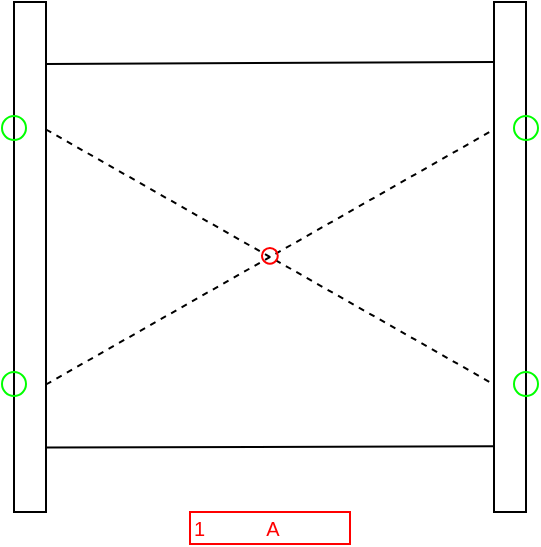 <mxfile compressed="false" version="20.3.0" type="device">
  <diagram name="PE010A" id="X5tRL1QPFuB2Il9UEIbj">
    <mxGraphModel dx="782" dy="531" grid="1" gridSize="2" guides="1" tooltips="1" connect="1" arrows="1" fold="1" page="1" pageScale="1" pageWidth="1169" pageHeight="827" math="0" shadow="0">
      <root>
        <mxCell id="FXZ0acjRom5HCQV_QIXH-0" />
        <mxCell id="FXZ0acjRom5HCQV_QIXH-131" value="Label" style="" parent="FXZ0acjRom5HCQV_QIXH-0" />
        <object label="%LabelLines%&amp;nbsp; &amp;nbsp; &amp;nbsp; &amp;nbsp; &amp;nbsp; &amp;nbsp;%LabelIndex%" placeholders="1" LabelLines="1" LabelIndex="A" id="FXZ0acjRom5HCQV_QIXH-132">
          <mxCell style="rounded=0;whiteSpace=wrap;html=1;fillColor=none;strokeColor=#FF0000;fontColor=#FF0000;fontSize=10;align=left;noLabel=0;" parent="FXZ0acjRom5HCQV_QIXH-131" vertex="1">
            <mxGeometry x="424" y="416" width="80" height="16" as="geometry" />
          </mxCell>
        </object>
        <object label="Symbol" Width="32" Height="32" UoM="mm" id="FXZ0acjRom5HCQV_QIXH-135">
          <mxCell style="" parent="FXZ0acjRom5HCQV_QIXH-0" />
        </object>
        <mxCell id="lfd4ERR9KzfVwueqH8c_-0" value="" style="rounded=0;whiteSpace=wrap;html=1;fillColor=none;" parent="FXZ0acjRom5HCQV_QIXH-135" vertex="1">
          <mxGeometry x="336" y="161" width="16" height="255" as="geometry" />
        </mxCell>
        <mxCell id="lfd4ERR9KzfVwueqH8c_-1" value="" style="rounded=0;whiteSpace=wrap;html=1;fillColor=none;" parent="FXZ0acjRom5HCQV_QIXH-135" vertex="1">
          <mxGeometry x="576" y="161" width="16" height="255" as="geometry" />
        </mxCell>
        <mxCell id="lfd4ERR9KzfVwueqH8c_-2" value="" style="endArrow=none;html=1;rounded=0;" parent="FXZ0acjRom5HCQV_QIXH-135" edge="1">
          <mxGeometry width="50" height="50" relative="1" as="geometry">
            <mxPoint x="352" y="192" as="sourcePoint" />
            <mxPoint x="576" y="191" as="targetPoint" />
          </mxGeometry>
        </mxCell>
        <mxCell id="lfd4ERR9KzfVwueqH8c_-3" value="" style="endArrow=none;html=1;rounded=0;exitX=0.97;exitY=0.126;exitDx=0;exitDy=0;exitPerimeter=0;entryX=0.005;entryY=0.871;entryDx=0;entryDy=0;entryPerimeter=0;" parent="FXZ0acjRom5HCQV_QIXH-135" target="lfd4ERR9KzfVwueqH8c_-1" edge="1">
          <mxGeometry width="50" height="50" relative="1" as="geometry">
            <mxPoint x="352.35" y="383.79" as="sourcePoint" />
            <mxPoint x="575.998" y="382.005" as="targetPoint" />
          </mxGeometry>
        </mxCell>
        <mxCell id="lfd4ERR9KzfVwueqH8c_-4" value="" style="endArrow=none;dashed=1;html=1;rounded=0;exitX=1;exitY=0.25;exitDx=0;exitDy=0;entryX=0;entryY=0.75;entryDx=0;entryDy=0;" parent="FXZ0acjRom5HCQV_QIXH-135" source="lfd4ERR9KzfVwueqH8c_-0" target="lfd4ERR9KzfVwueqH8c_-1" edge="1">
          <mxGeometry width="50" height="50" relative="1" as="geometry">
            <mxPoint x="465" y="363" as="sourcePoint" />
            <mxPoint x="515" y="313" as="targetPoint" />
          </mxGeometry>
        </mxCell>
        <mxCell id="lfd4ERR9KzfVwueqH8c_-5" value="" style="endArrow=none;dashed=1;html=1;rounded=0;entryX=0;entryY=0.25;entryDx=0;entryDy=0;exitX=1;exitY=0.75;exitDx=0;exitDy=0;strokeWidth=1;jumpSize=7;" parent="FXZ0acjRom5HCQV_QIXH-135" source="lfd4ERR9KzfVwueqH8c_-0" target="lfd4ERR9KzfVwueqH8c_-1" edge="1">
          <mxGeometry width="50" height="50" relative="1" as="geometry">
            <mxPoint x="522" y="429" as="sourcePoint" />
            <mxPoint x="572" y="379" as="targetPoint" />
          </mxGeometry>
        </mxCell>
        <mxCell id="FXZ0acjRom5HCQV_QIXH-124" value="Connection" style="" parent="FXZ0acjRom5HCQV_QIXH-0" />
        <object label="Connection" PipingConnector="Y" LabelConnector="N" SignalConnector="N" Direction="0" AuxiliaryConnector="N" id="FXZ0acjRom5HCQV_QIXH-125">
          <mxCell style="vsdxID=1407;fillColor=none;gradientColor=none;shape=stencil(rVFbDsIgEDwNnyQU4glqvcfGblsilmZBS28vZGMsxg9j/JvZmX1kR5g2TLCg0CpE8hdcbR8nYY5CaztPSDZmJEwnTDt4wpH8be6ZL1CcBV39vUxI3KdKh1YbswPTEzuBzlmiVGmKau9zUKM+jlJJQrJBko8QrZ+rrQ5oRJnXyMHBWElhRVx25ebnw/5zVvPFWRm83jxY5zilvf4eSy5xpKZ7AA==);strokeColor=#00FF00;strokeWidth=1;points=[[0.5,0.5,0,0,0]];labelBackgroundColor=none;rounded=0;html=1;whiteSpace=wrap;aspect=fixed;noLabel=1;snapToPoint=1;container=0;fontSize=16;" parent="FXZ0acjRom5HCQV_QIXH-124" vertex="1">
            <mxGeometry x="586" y="218" width="12" height="12" as="geometry" />
          </mxCell>
        </object>
        <object label="Connection" PipingConnector="Y" LabelConnector="N" SignalConnector="N" Direction="180" AuxiliaryConnector="N" id="FXZ0acjRom5HCQV_QIXH-126">
          <mxCell style="vsdxID=1407;fillColor=none;gradientColor=none;shape=stencil(rVFbDsIgEDwNnyQU4glqvcfGblsilmZBS28vZGMsxg9j/JvZmX1kR5g2TLCg0CpE8hdcbR8nYY5CaztPSDZmJEwnTDt4wpH8be6ZL1CcBV39vUxI3KdKh1YbswPTEzuBzlmiVGmKau9zUKM+jlJJQrJBko8QrZ+rrQ5oRJnXyMHBWElhRVx25ebnw/5zVvPFWRm83jxY5zilvf4eSy5xpKZ7AA==);strokeColor=#00FF00;strokeWidth=1;points=[[0.5,0.5,0,0,0]];labelBackgroundColor=none;rounded=0;html=1;whiteSpace=wrap;aspect=fixed;noLabel=1;snapToPoint=1;container=0;fontSize=16;" parent="FXZ0acjRom5HCQV_QIXH-124" vertex="1">
            <mxGeometry x="330" y="218" width="12" height="12" as="geometry" />
          </mxCell>
        </object>
        <object label="Connection" PipingConnector="Y" LabelConnector="N" SignalConnector="N" Direction="0" AuxiliaryConnector="N" id="lfd4ERR9KzfVwueqH8c_-7">
          <mxCell style="vsdxID=1407;fillColor=none;gradientColor=none;shape=stencil(rVFbDsIgEDwNnyQU4glqvcfGblsilmZBS28vZGMsxg9j/JvZmX1kR5g2TLCg0CpE8hdcbR8nYY5CaztPSDZmJEwnTDt4wpH8be6ZL1CcBV39vUxI3KdKh1YbswPTEzuBzlmiVGmKau9zUKM+jlJJQrJBko8QrZ+rrQ5oRJnXyMHBWElhRVx25ebnw/5zVvPFWRm83jxY5zilvf4eSy5xpKZ7AA==);strokeColor=#00FF00;strokeWidth=1;points=[[0.5,0.5,0,0,0]];labelBackgroundColor=none;rounded=0;html=1;whiteSpace=wrap;aspect=fixed;noLabel=1;snapToPoint=1;container=0;fontSize=16;" parent="FXZ0acjRom5HCQV_QIXH-124" vertex="1">
            <mxGeometry x="586" y="346" width="12" height="12" as="geometry" />
          </mxCell>
        </object>
        <object label="Connection" PipingConnector="Y" LabelConnector="N" SignalConnector="N" Direction="180" AuxiliaryConnector="N" id="lfd4ERR9KzfVwueqH8c_-8">
          <mxCell style="vsdxID=1407;fillColor=none;gradientColor=none;shape=stencil(rVFbDsIgEDwNnyQU4glqvcfGblsilmZBS28vZGMsxg9j/JvZmX1kR5g2TLCg0CpE8hdcbR8nYY5CaztPSDZmJEwnTDt4wpH8be6ZL1CcBV39vUxI3KdKh1YbswPTEzuBzlmiVGmKau9zUKM+jlJJQrJBko8QrZ+rrQ5oRJnXyMHBWElhRVx25ebnw/5zVvPFWRm83jxY5zilvf4eSy5xpKZ7AA==);strokeColor=#00FF00;strokeWidth=1;points=[[0.5,0.5,0,0,0]];labelBackgroundColor=none;rounded=0;html=1;whiteSpace=wrap;aspect=fixed;noLabel=1;snapToPoint=1;container=0;fontSize=16;" parent="FXZ0acjRom5HCQV_QIXH-124" vertex="1">
            <mxGeometry x="330" y="346" width="12" height="12" as="geometry" />
          </mxCell>
        </object>
        <mxCell id="FXZ0acjRom5HCQV_QIXH-133" value="Origo" style="locked=1;" parent="FXZ0acjRom5HCQV_QIXH-0" />
        <object label="origo" id="FXZ0acjRom5HCQV_QIXH-134">
          <mxCell style="vsdxID=1407;fillColor=none;gradientColor=none;shape=stencil(rVFbDsIgEDwNnyQU4glqvcfGblsilmZBS28vZGMsxg9j/JvZmX1kR5g2TLCg0CpE8hdcbR8nYY5CaztPSDZmJEwnTDt4wpH8be6ZL1CcBV39vUxI3KdKh1YbswPTEzuBzlmiVGmKau9zUKM+jlJJQrJBko8QrZ+rrQ5oRJnXyMHBWElhRVx25ebnw/5zVvPFWRm83jxY5zilvf4eSy5xpKZ7AA==);strokeColor=#ff0000;strokeWidth=1;points=[[0.5,0.5,0,0,0]];labelBackgroundColor=none;rounded=0;html=1;whiteSpace=wrap;aspect=fixed;noLabel=1;snapToPoint=1;" parent="FXZ0acjRom5HCQV_QIXH-133" vertex="1">
            <mxGeometry x="460" y="284" width="7.874" height="7.87" as="geometry" />
          </mxCell>
        </object>
      </root>
    </mxGraphModel>
  </diagram>
</mxfile>
